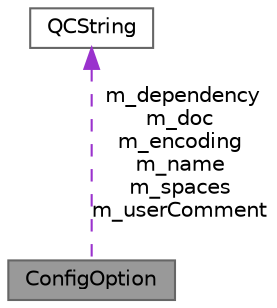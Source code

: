 digraph "ConfigOption"
{
 // INTERACTIVE_SVG=YES
 // LATEX_PDF_SIZE
  bgcolor="transparent";
  edge [fontname=Helvetica,fontsize=10,labelfontname=Helvetica,labelfontsize=10];
  node [fontname=Helvetica,fontsize=10,shape=box,height=0.2,width=0.4];
  Node1 [label="ConfigOption",height=0.2,width=0.4,color="gray40", fillcolor="grey60", style="filled", fontcolor="black",tooltip="Abstract base class for any configuration option."];
  Node2 -> Node1 [dir="back",color="darkorchid3",style="dashed",label=" m_dependency\nm_doc\nm_encoding\nm_name\nm_spaces\nm_userComment" ];
  Node2 [label="QCString",height=0.2,width=0.4,color="gray40", fillcolor="white", style="filled",URL="$d9/d45/class_q_c_string.html",tooltip="This is an alternative implementation of QCString."];
}
